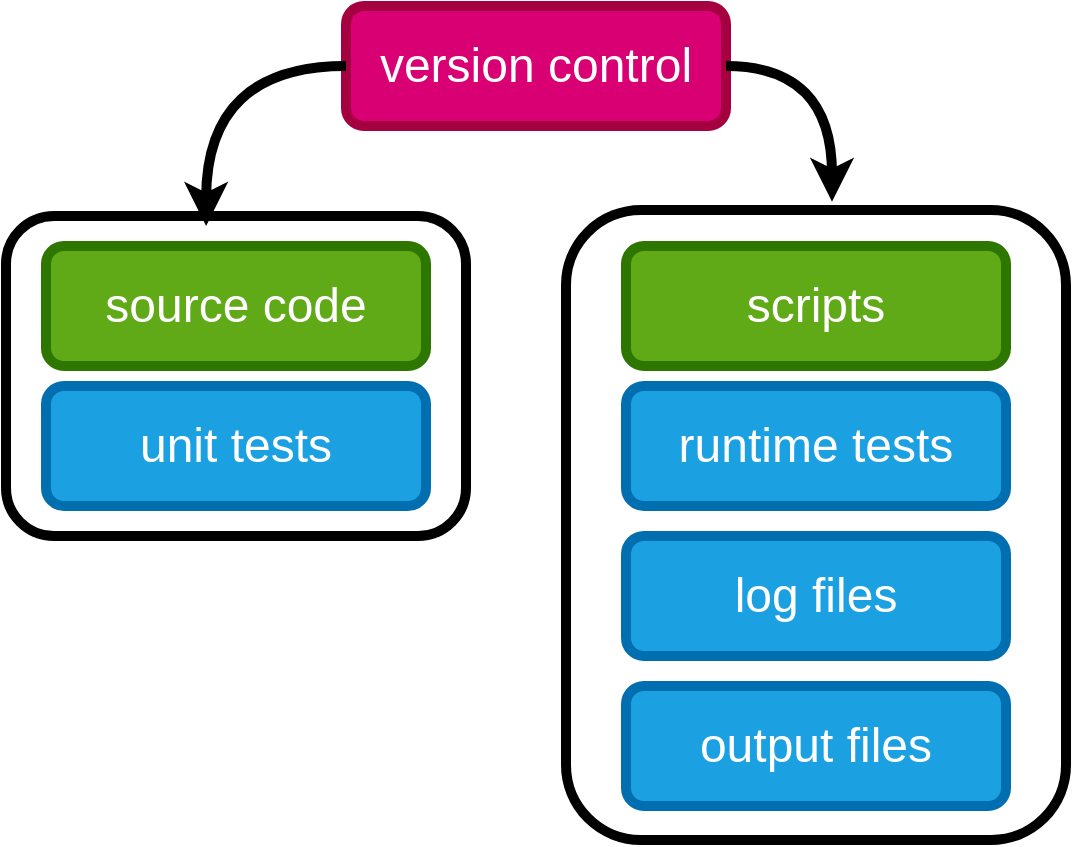 <mxfile version="22.0.3" type="device">
  <diagram name="Page-1" id="OrCs-6wGaaD4bRuWvKJ6">
    <mxGraphModel dx="1114" dy="854" grid="1" gridSize="10" guides="1" tooltips="1" connect="1" arrows="1" fold="1" page="1" pageScale="1" pageWidth="850" pageHeight="1100" math="0" shadow="0">
      <root>
        <mxCell id="0" />
        <mxCell id="1" parent="0" />
        <mxCell id="OruLFu9lztuCXzDDEh55-20" value="" style="rounded=1;whiteSpace=wrap;html=1;fillColor=none;strokeWidth=5;" vertex="1" parent="1">
          <mxGeometry x="420" y="182" width="250" height="315" as="geometry" />
        </mxCell>
        <mxCell id="OruLFu9lztuCXzDDEh55-15" value="" style="rounded=1;whiteSpace=wrap;html=1;fillColor=none;strokeWidth=5;" vertex="1" parent="1">
          <mxGeometry x="140" y="185" width="230" height="160" as="geometry" />
        </mxCell>
        <mxCell id="OruLFu9lztuCXzDDEh55-7" value="&lt;font style=&quot;font-size: 24px;&quot;&gt;unit tests&lt;/font&gt;" style="rounded=1;whiteSpace=wrap;html=1;fillColor=#1ba1e2;fontColor=#ffffff;strokeColor=#006EAF;strokeWidth=5;" vertex="1" parent="1">
          <mxGeometry x="160" y="270" width="190" height="60" as="geometry" />
        </mxCell>
        <mxCell id="OruLFu9lztuCXzDDEh55-10" value="&lt;font style=&quot;font-size: 24px;&quot;&gt;log files&lt;/font&gt;" style="rounded=1;whiteSpace=wrap;html=1;fillColor=#1ba1e2;fontColor=#ffffff;strokeColor=#006EAF;strokeWidth=5;" vertex="1" parent="1">
          <mxGeometry x="450" y="345" width="190" height="60" as="geometry" />
        </mxCell>
        <mxCell id="OruLFu9lztuCXzDDEh55-12" value="&lt;span style=&quot;font-size: 24px;&quot;&gt;source code&lt;/span&gt;" style="rounded=1;whiteSpace=wrap;html=1;fillColor=#60a917;fontColor=#ffffff;strokeColor=#2D7600;strokeWidth=5;" vertex="1" parent="1">
          <mxGeometry x="160" y="200" width="190" height="60" as="geometry" />
        </mxCell>
        <mxCell id="OruLFu9lztuCXzDDEh55-13" value="&lt;font style=&quot;font-size: 24px;&quot;&gt;version control&lt;/font&gt;" style="rounded=1;whiteSpace=wrap;html=1;fillColor=#d80073;fontColor=#ffffff;strokeColor=#A50040;strokeWidth=5;" vertex="1" parent="1">
          <mxGeometry x="310" y="80" width="190" height="60" as="geometry" />
        </mxCell>
        <mxCell id="OruLFu9lztuCXzDDEh55-18" value="&lt;font style=&quot;font-size: 24px;&quot;&gt;runtime tests&lt;/font&gt;" style="rounded=1;whiteSpace=wrap;html=1;fillColor=#1ba1e2;fontColor=#ffffff;strokeColor=#006EAF;strokeWidth=5;" vertex="1" parent="1">
          <mxGeometry x="450" y="270" width="190" height="60" as="geometry" />
        </mxCell>
        <mxCell id="OruLFu9lztuCXzDDEh55-19" value="&lt;span style=&quot;font-size: 24px;&quot;&gt;scripts&lt;/span&gt;" style="rounded=1;whiteSpace=wrap;html=1;fillColor=#60a917;fontColor=#ffffff;strokeColor=#2D7600;strokeWidth=5;" vertex="1" parent="1">
          <mxGeometry x="450" y="200" width="190" height="60" as="geometry" />
        </mxCell>
        <mxCell id="OruLFu9lztuCXzDDEh55-21" value="&lt;font style=&quot;font-size: 24px;&quot;&gt;output files&lt;/font&gt;" style="rounded=1;whiteSpace=wrap;html=1;fillColor=#1ba1e2;fontColor=#ffffff;strokeColor=#006EAF;strokeWidth=5;" vertex="1" parent="1">
          <mxGeometry x="450" y="420" width="190" height="60" as="geometry" />
        </mxCell>
        <mxCell id="OruLFu9lztuCXzDDEh55-22" style="edgeStyle=orthogonalEdgeStyle;orthogonalLoop=1;jettySize=auto;html=1;entryX=0.435;entryY=0.031;entryDx=0;entryDy=0;entryPerimeter=0;exitX=0;exitY=0.5;exitDx=0;exitDy=0;strokeWidth=5;curved=1;" edge="1" parent="1" source="OruLFu9lztuCXzDDEh55-13" target="OruLFu9lztuCXzDDEh55-15">
          <mxGeometry relative="1" as="geometry" />
        </mxCell>
        <mxCell id="OruLFu9lztuCXzDDEh55-23" style="edgeStyle=orthogonalEdgeStyle;orthogonalLoop=1;jettySize=auto;html=1;entryX=0.532;entryY=-0.013;entryDx=0;entryDy=0;entryPerimeter=0;exitX=1;exitY=0.5;exitDx=0;exitDy=0;strokeWidth=5;curved=1;" edge="1" parent="1" source="OruLFu9lztuCXzDDEh55-13" target="OruLFu9lztuCXzDDEh55-20">
          <mxGeometry relative="1" as="geometry">
            <mxPoint x="320" y="120" as="sourcePoint" />
            <mxPoint x="250" y="200" as="targetPoint" />
          </mxGeometry>
        </mxCell>
      </root>
    </mxGraphModel>
  </diagram>
</mxfile>
